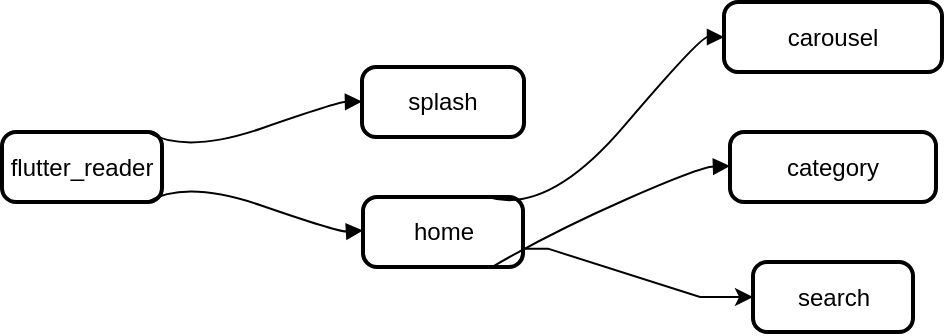 <mxfile version="21.6.2" type="github">
  <diagram name="第 1 页" id="jY98uwOWdNL2CSbpr2V3">
    <mxGraphModel dx="1554" dy="1825" grid="1" gridSize="10" guides="1" tooltips="1" connect="1" arrows="1" fold="1" page="1" pageScale="1" pageWidth="827" pageHeight="1169" math="0" shadow="0">
      <root>
        <mxCell id="0" />
        <mxCell id="1" parent="0" />
        <mxCell id="2" value="flutter_reader" style="rounded=1;absoluteArcSize=1;arcSize=14;whiteSpace=wrap;strokeWidth=2;" parent="1" vertex="1">
          <mxGeometry y="65" width="80" height="35" as="geometry" />
        </mxCell>
        <mxCell id="3" value="splash" style="rounded=1;absoluteArcSize=1;arcSize=14;whiteSpace=wrap;strokeWidth=2;" parent="1" vertex="1">
          <mxGeometry x="180" y="32.5" width="81" height="35" as="geometry" />
        </mxCell>
        <mxCell id="EjoXDGa7CYhpOSSoKWiY-12" value="" style="edgeStyle=orthogonalEdgeStyle;rounded=0;orthogonalLoop=1;jettySize=auto;html=1;noEdgeStyle=1;orthogonal=1;" edge="1" parent="1" source="4" target="EjoXDGa7CYhpOSSoKWiY-11">
          <mxGeometry relative="1" as="geometry">
            <Array as="points">
              <mxPoint x="273" y="123.333" />
              <mxPoint x="349" y="147.5" />
            </Array>
          </mxGeometry>
        </mxCell>
        <mxCell id="4" value="home" style="rounded=1;absoluteArcSize=1;arcSize=14;whiteSpace=wrap;strokeWidth=2;" parent="1" vertex="1">
          <mxGeometry x="180.5" y="97.5" width="80" height="35" as="geometry" />
        </mxCell>
        <mxCell id="5" value="carousel" style="rounded=1;absoluteArcSize=1;arcSize=14;whiteSpace=wrap;strokeWidth=2;" parent="1" vertex="1">
          <mxGeometry x="361" width="109" height="35" as="geometry" />
        </mxCell>
        <mxCell id="6" value="category" style="rounded=1;absoluteArcSize=1;arcSize=14;whiteSpace=wrap;strokeWidth=2;" parent="1" vertex="1">
          <mxGeometry x="364" y="65" width="103" height="35" as="geometry" />
        </mxCell>
        <mxCell id="7" value="" style="curved=1;startArrow=none;endArrow=block;exitX=0.902;exitY=0.007;entryX=0.002;entryY=0.493;noEdgeStyle=1;orthogonal=1;" parent="1" source="2" target="3" edge="1">
          <mxGeometry relative="1" as="geometry">
            <Array as="points">
              <mxPoint x="92" y="76.25" />
              <mxPoint x="168" y="50" />
            </Array>
          </mxGeometry>
        </mxCell>
        <mxCell id="8" value="" style="curved=1;startArrow=none;endArrow=block;exitX=0.902;exitY=0.993;entryX=-0.004;entryY=0.479;noEdgeStyle=1;orthogonal=1;" parent="1" source="2" target="4" edge="1">
          <mxGeometry relative="1" as="geometry">
            <Array as="points">
              <mxPoint x="92" y="88.75" />
              <mxPoint x="168" y="115" />
            </Array>
          </mxGeometry>
        </mxCell>
        <mxCell id="9" value="" style="curved=1;startArrow=none;endArrow=block;exitX=0.789;exitY=-0.014;entryX=-0.003;entryY=0.5;noEdgeStyle=1;orthogonal=1;" parent="1" source="4" target="5" edge="1">
          <mxGeometry relative="1" as="geometry">
            <Array as="points">
              <mxPoint x="273" y="106.667" />
              <mxPoint x="349" y="17.5" />
            </Array>
          </mxGeometry>
        </mxCell>
        <mxCell id="10" value="" style="curved=1;startArrow=none;endArrow=block;exitX=0.789;exitY=0.971;entryX=-0.002;entryY=0.486;noEdgeStyle=1;orthogonal=1;" parent="1" source="4" target="6" edge="1">
          <mxGeometry relative="1" as="geometry">
            <Array as="points">
              <mxPoint x="275" y="115" />
              <mxPoint x="349" y="82.5" />
            </Array>
          </mxGeometry>
        </mxCell>
        <mxCell id="EjoXDGa7CYhpOSSoKWiY-11" value="search" style="rounded=1;absoluteArcSize=1;arcSize=14;whiteSpace=wrap;strokeWidth=2;" vertex="1" parent="1">
          <mxGeometry x="375.5" y="130" width="80" height="35" as="geometry" />
        </mxCell>
      </root>
    </mxGraphModel>
  </diagram>
</mxfile>
